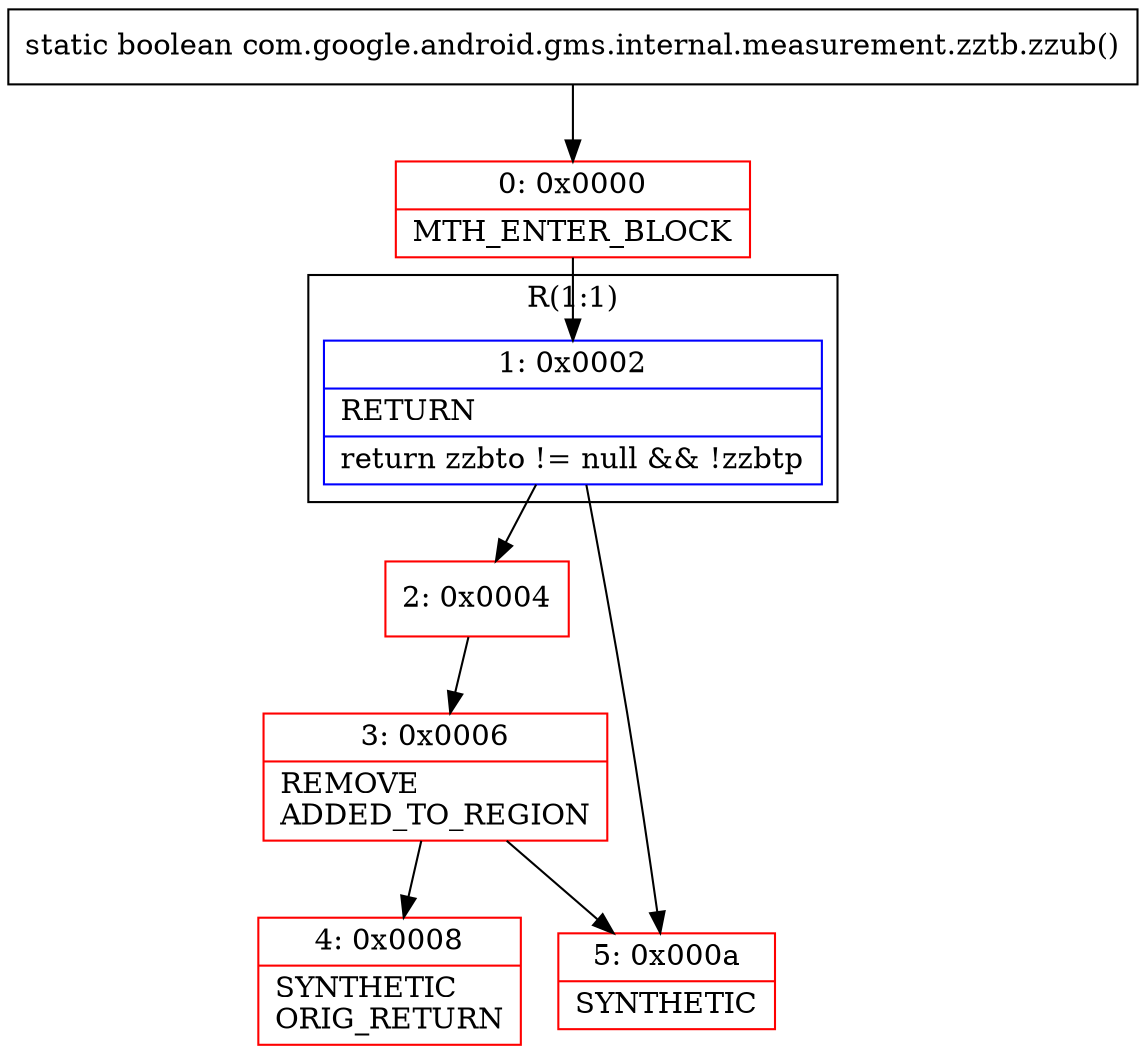 digraph "CFG forcom.google.android.gms.internal.measurement.zztb.zzub()Z" {
subgraph cluster_Region_757127195 {
label = "R(1:1)";
node [shape=record,color=blue];
Node_1 [shape=record,label="{1\:\ 0x0002|RETURN\l|return zzbto != null && !zzbtp\l}"];
}
Node_0 [shape=record,color=red,label="{0\:\ 0x0000|MTH_ENTER_BLOCK\l}"];
Node_2 [shape=record,color=red,label="{2\:\ 0x0004}"];
Node_3 [shape=record,color=red,label="{3\:\ 0x0006|REMOVE\lADDED_TO_REGION\l}"];
Node_4 [shape=record,color=red,label="{4\:\ 0x0008|SYNTHETIC\lORIG_RETURN\l}"];
Node_5 [shape=record,color=red,label="{5\:\ 0x000a|SYNTHETIC\l}"];
MethodNode[shape=record,label="{static boolean com.google.android.gms.internal.measurement.zztb.zzub() }"];
MethodNode -> Node_0;
Node_1 -> Node_2;
Node_1 -> Node_5;
Node_0 -> Node_1;
Node_2 -> Node_3;
Node_3 -> Node_4;
Node_3 -> Node_5;
}

